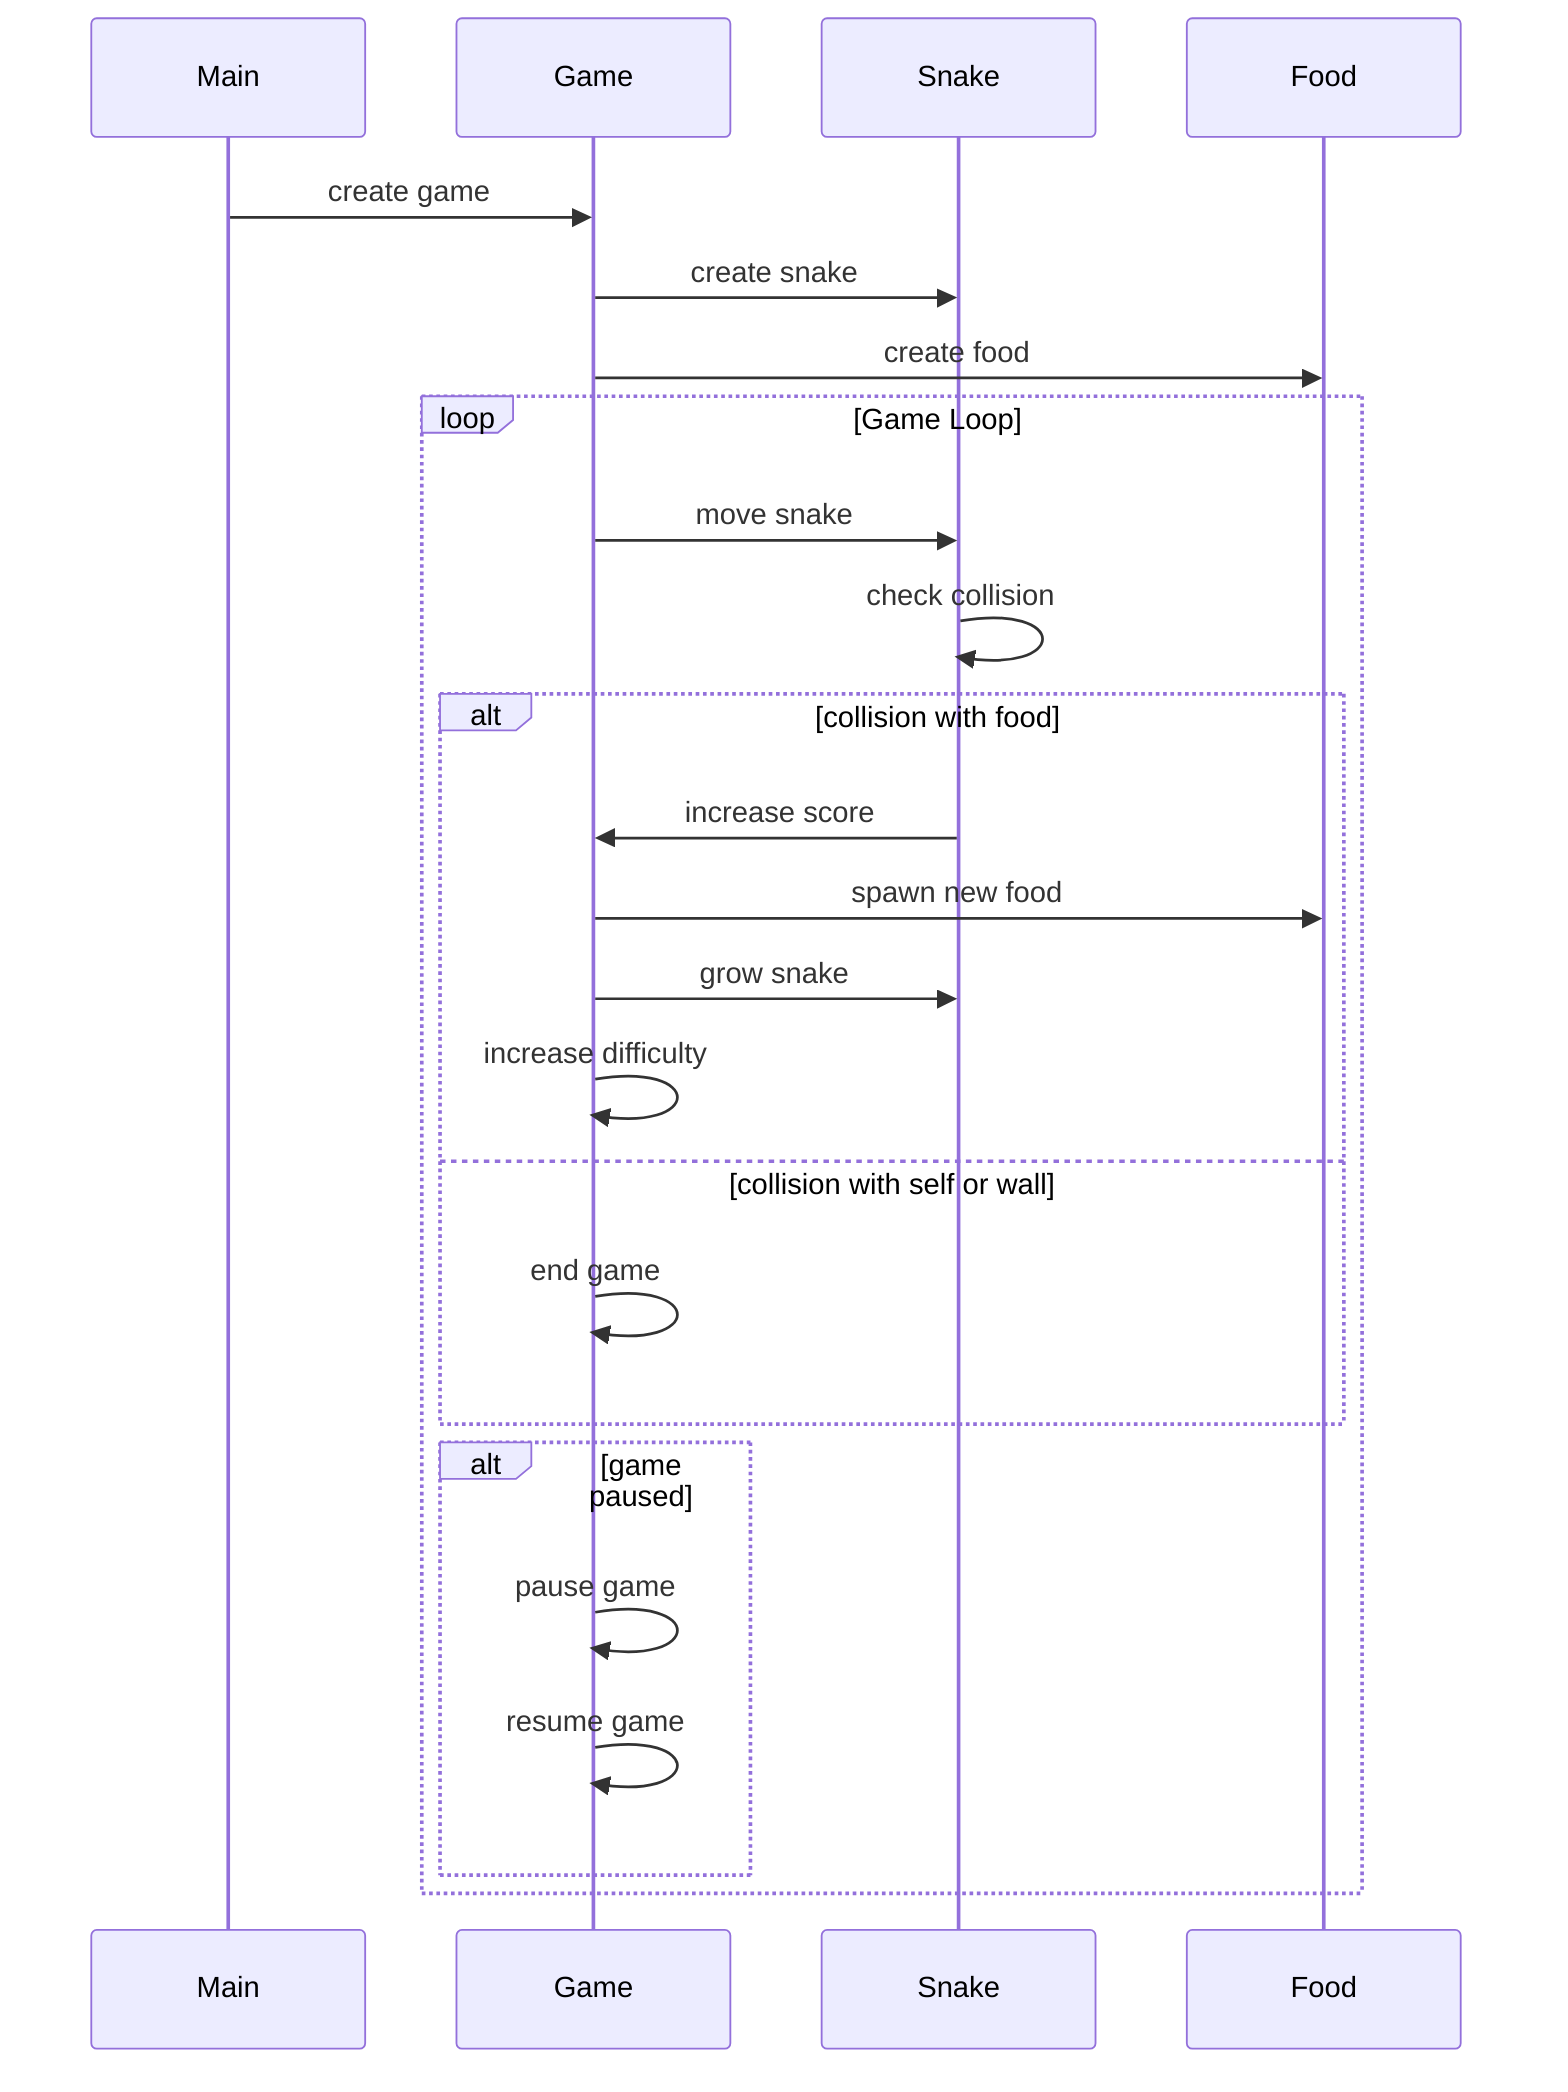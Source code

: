 sequenceDiagram
    participant M as Main
    participant G as Game
    participant S as Snake
    participant F as Food
    M->>G: create game
    G->>S: create snake
    G->>F: create food
    loop Game Loop
        G->>S: move snake
        S->>S: check collision
        alt collision with food
            S->>G: increase score
            G->>F: spawn new food
            G->>S: grow snake
            G->>G: increase difficulty
        else collision with self or wall
            G->>G: end game
        end
        alt game paused
            G->>G: pause game
            G->>G: resume game
        end
    end